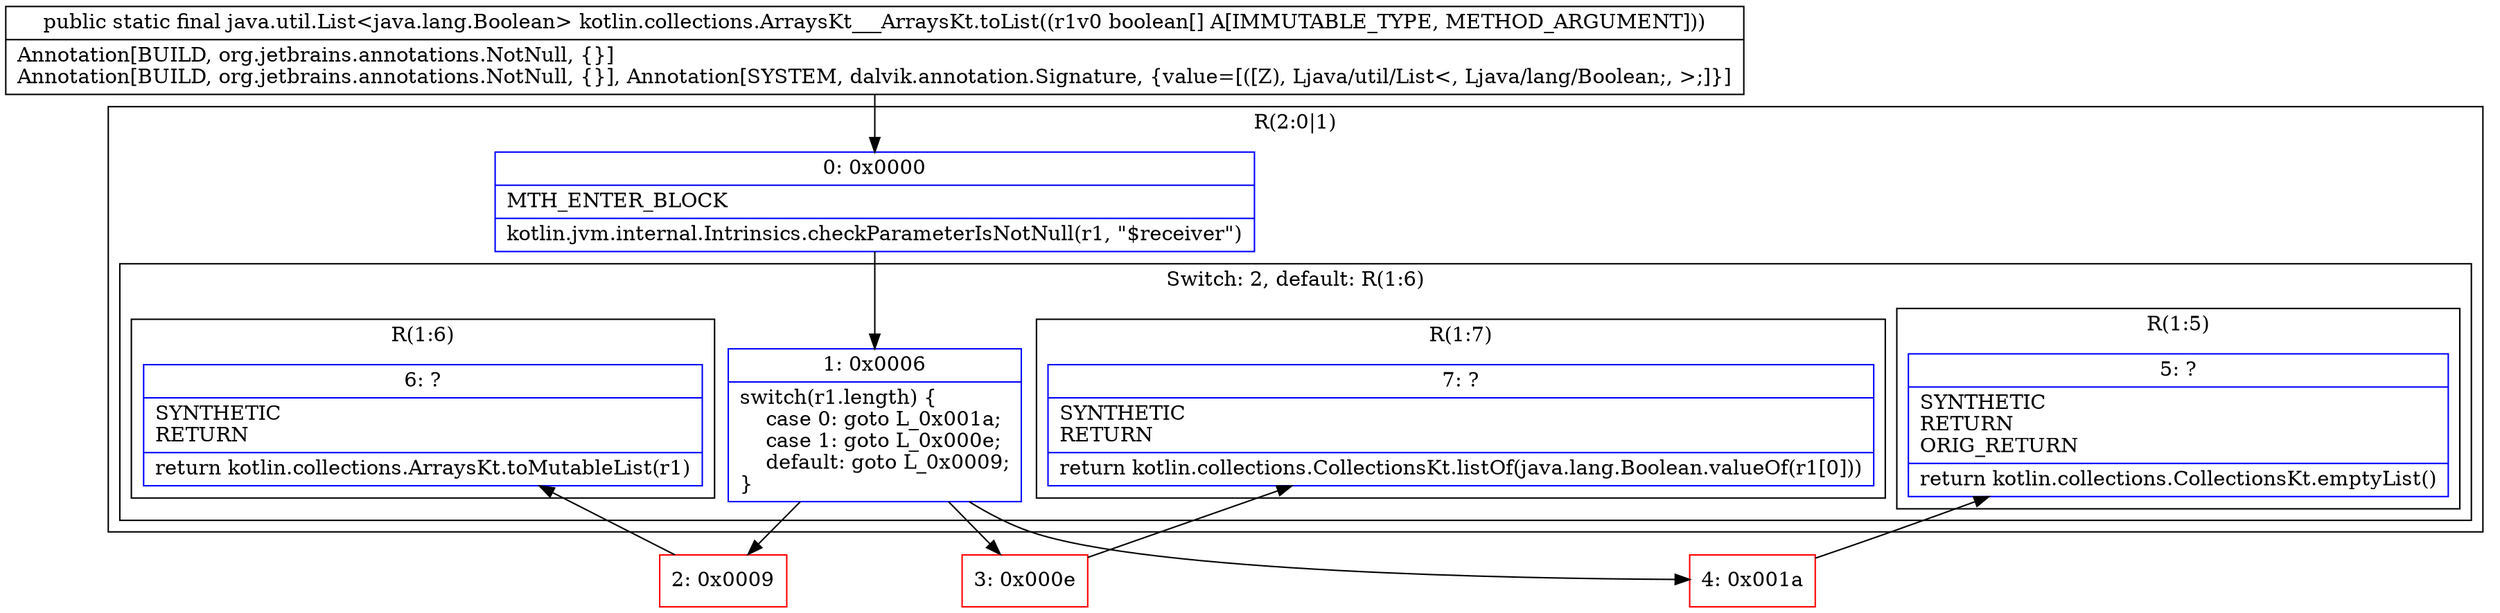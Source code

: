 digraph "CFG forkotlin.collections.ArraysKt___ArraysKt.toList([Z)Ljava\/util\/List;" {
subgraph cluster_Region_292014231 {
label = "R(2:0|1)";
node [shape=record,color=blue];
Node_0 [shape=record,label="{0\:\ 0x0000|MTH_ENTER_BLOCK\l|kotlin.jvm.internal.Intrinsics.checkParameterIsNotNull(r1, \"$receiver\")\l}"];
subgraph cluster_SwitchRegion_97863952 {
label = "Switch: 2, default: R(1:6)";
node [shape=record,color=blue];
Node_1 [shape=record,label="{1\:\ 0x0006|switch(r1.length) \{\l    case 0: goto L_0x001a;\l    case 1: goto L_0x000e;\l    default: goto L_0x0009;\l\}\l}"];
subgraph cluster_Region_400434841 {
label = "R(1:5)";
node [shape=record,color=blue];
Node_5 [shape=record,label="{5\:\ ?|SYNTHETIC\lRETURN\lORIG_RETURN\l|return kotlin.collections.CollectionsKt.emptyList()\l}"];
}
subgraph cluster_Region_1868265466 {
label = "R(1:7)";
node [shape=record,color=blue];
Node_7 [shape=record,label="{7\:\ ?|SYNTHETIC\lRETURN\l|return kotlin.collections.CollectionsKt.listOf(java.lang.Boolean.valueOf(r1[0]))\l}"];
}
subgraph cluster_Region_1079458294 {
label = "R(1:6)";
node [shape=record,color=blue];
Node_6 [shape=record,label="{6\:\ ?|SYNTHETIC\lRETURN\l|return kotlin.collections.ArraysKt.toMutableList(r1)\l}"];
}
}
}
Node_2 [shape=record,color=red,label="{2\:\ 0x0009}"];
Node_3 [shape=record,color=red,label="{3\:\ 0x000e}"];
Node_4 [shape=record,color=red,label="{4\:\ 0x001a}"];
MethodNode[shape=record,label="{public static final java.util.List\<java.lang.Boolean\> kotlin.collections.ArraysKt___ArraysKt.toList((r1v0 boolean[] A[IMMUTABLE_TYPE, METHOD_ARGUMENT]))  | Annotation[BUILD, org.jetbrains.annotations.NotNull, \{\}]\lAnnotation[BUILD, org.jetbrains.annotations.NotNull, \{\}], Annotation[SYSTEM, dalvik.annotation.Signature, \{value=[([Z), Ljava\/util\/List\<, Ljava\/lang\/Boolean;, \>;]\}]\l}"];
MethodNode -> Node_0;
Node_0 -> Node_1;
Node_1 -> Node_2;
Node_1 -> Node_3;
Node_1 -> Node_4;
Node_2 -> Node_6;
Node_3 -> Node_7;
Node_4 -> Node_5;
}

